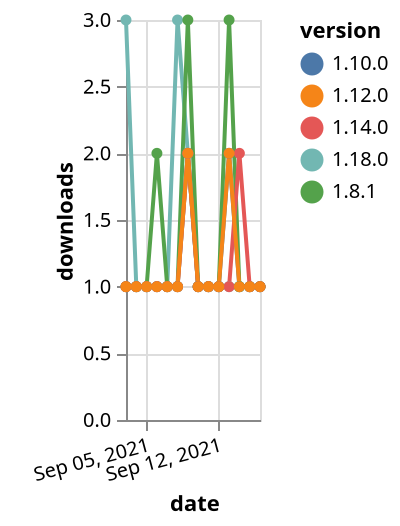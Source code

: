{"$schema": "https://vega.github.io/schema/vega-lite/v5.json", "description": "A simple bar chart with embedded data.", "data": {"values": [{"date": "2021-09-03", "total": 132, "delta": 3, "version": "1.18.0"}, {"date": "2021-09-04", "total": 133, "delta": 1, "version": "1.18.0"}, {"date": "2021-09-05", "total": 134, "delta": 1, "version": "1.18.0"}, {"date": "2021-09-06", "total": 135, "delta": 1, "version": "1.18.0"}, {"date": "2021-09-07", "total": 136, "delta": 1, "version": "1.18.0"}, {"date": "2021-09-08", "total": 139, "delta": 3, "version": "1.18.0"}, {"date": "2021-09-09", "total": 141, "delta": 2, "version": "1.18.0"}, {"date": "2021-09-10", "total": 142, "delta": 1, "version": "1.18.0"}, {"date": "2021-09-11", "total": 143, "delta": 1, "version": "1.18.0"}, {"date": "2021-09-12", "total": 144, "delta": 1, "version": "1.18.0"}, {"date": "2021-09-13", "total": 145, "delta": 1, "version": "1.18.0"}, {"date": "2021-09-14", "total": 146, "delta": 1, "version": "1.18.0"}, {"date": "2021-09-15", "total": 147, "delta": 1, "version": "1.18.0"}, {"date": "2021-09-16", "total": 148, "delta": 1, "version": "1.18.0"}, {"date": "2021-09-03", "total": 204, "delta": 1, "version": "1.10.0"}, {"date": "2021-09-04", "total": 205, "delta": 1, "version": "1.10.0"}, {"date": "2021-09-05", "total": 206, "delta": 1, "version": "1.10.0"}, {"date": "2021-09-06", "total": 207, "delta": 1, "version": "1.10.0"}, {"date": "2021-09-07", "total": 208, "delta": 1, "version": "1.10.0"}, {"date": "2021-09-08", "total": 209, "delta": 1, "version": "1.10.0"}, {"date": "2021-09-09", "total": 211, "delta": 2, "version": "1.10.0"}, {"date": "2021-09-10", "total": 212, "delta": 1, "version": "1.10.0"}, {"date": "2021-09-11", "total": 213, "delta": 1, "version": "1.10.0"}, {"date": "2021-09-12", "total": 214, "delta": 1, "version": "1.10.0"}, {"date": "2021-09-13", "total": 216, "delta": 2, "version": "1.10.0"}, {"date": "2021-09-14", "total": 217, "delta": 1, "version": "1.10.0"}, {"date": "2021-09-15", "total": 218, "delta": 1, "version": "1.10.0"}, {"date": "2021-09-16", "total": 219, "delta": 1, "version": "1.10.0"}, {"date": "2021-09-03", "total": 439, "delta": 1, "version": "1.8.1"}, {"date": "2021-09-04", "total": 440, "delta": 1, "version": "1.8.1"}, {"date": "2021-09-05", "total": 441, "delta": 1, "version": "1.8.1"}, {"date": "2021-09-06", "total": 443, "delta": 2, "version": "1.8.1"}, {"date": "2021-09-07", "total": 444, "delta": 1, "version": "1.8.1"}, {"date": "2021-09-08", "total": 445, "delta": 1, "version": "1.8.1"}, {"date": "2021-09-09", "total": 448, "delta": 3, "version": "1.8.1"}, {"date": "2021-09-10", "total": 449, "delta": 1, "version": "1.8.1"}, {"date": "2021-09-11", "total": 450, "delta": 1, "version": "1.8.1"}, {"date": "2021-09-12", "total": 451, "delta": 1, "version": "1.8.1"}, {"date": "2021-09-13", "total": 454, "delta": 3, "version": "1.8.1"}, {"date": "2021-09-14", "total": 455, "delta": 1, "version": "1.8.1"}, {"date": "2021-09-15", "total": 456, "delta": 1, "version": "1.8.1"}, {"date": "2021-09-16", "total": 457, "delta": 1, "version": "1.8.1"}, {"date": "2021-09-03", "total": 178, "delta": 1, "version": "1.14.0"}, {"date": "2021-09-04", "total": 179, "delta": 1, "version": "1.14.0"}, {"date": "2021-09-05", "total": 180, "delta": 1, "version": "1.14.0"}, {"date": "2021-09-06", "total": 181, "delta": 1, "version": "1.14.0"}, {"date": "2021-09-07", "total": 182, "delta": 1, "version": "1.14.0"}, {"date": "2021-09-08", "total": 183, "delta": 1, "version": "1.14.0"}, {"date": "2021-09-09", "total": 185, "delta": 2, "version": "1.14.0"}, {"date": "2021-09-10", "total": 186, "delta": 1, "version": "1.14.0"}, {"date": "2021-09-11", "total": 187, "delta": 1, "version": "1.14.0"}, {"date": "2021-09-12", "total": 188, "delta": 1, "version": "1.14.0"}, {"date": "2021-09-13", "total": 189, "delta": 1, "version": "1.14.0"}, {"date": "2021-09-14", "total": 191, "delta": 2, "version": "1.14.0"}, {"date": "2021-09-15", "total": 192, "delta": 1, "version": "1.14.0"}, {"date": "2021-09-16", "total": 193, "delta": 1, "version": "1.14.0"}, {"date": "2021-09-03", "total": 205, "delta": 1, "version": "1.12.0"}, {"date": "2021-09-04", "total": 206, "delta": 1, "version": "1.12.0"}, {"date": "2021-09-05", "total": 207, "delta": 1, "version": "1.12.0"}, {"date": "2021-09-06", "total": 208, "delta": 1, "version": "1.12.0"}, {"date": "2021-09-07", "total": 209, "delta": 1, "version": "1.12.0"}, {"date": "2021-09-08", "total": 210, "delta": 1, "version": "1.12.0"}, {"date": "2021-09-09", "total": 212, "delta": 2, "version": "1.12.0"}, {"date": "2021-09-10", "total": 213, "delta": 1, "version": "1.12.0"}, {"date": "2021-09-11", "total": 214, "delta": 1, "version": "1.12.0"}, {"date": "2021-09-12", "total": 215, "delta": 1, "version": "1.12.0"}, {"date": "2021-09-13", "total": 217, "delta": 2, "version": "1.12.0"}, {"date": "2021-09-14", "total": 218, "delta": 1, "version": "1.12.0"}, {"date": "2021-09-15", "total": 219, "delta": 1, "version": "1.12.0"}, {"date": "2021-09-16", "total": 220, "delta": 1, "version": "1.12.0"}]}, "width": "container", "mark": {"type": "line", "point": {"filled": true}}, "encoding": {"x": {"field": "date", "type": "temporal", "timeUnit": "yearmonthdate", "title": "date", "axis": {"labelAngle": -15}}, "y": {"field": "delta", "type": "quantitative", "title": "downloads"}, "color": {"field": "version", "type": "nominal"}, "tooltip": {"field": "delta"}}}